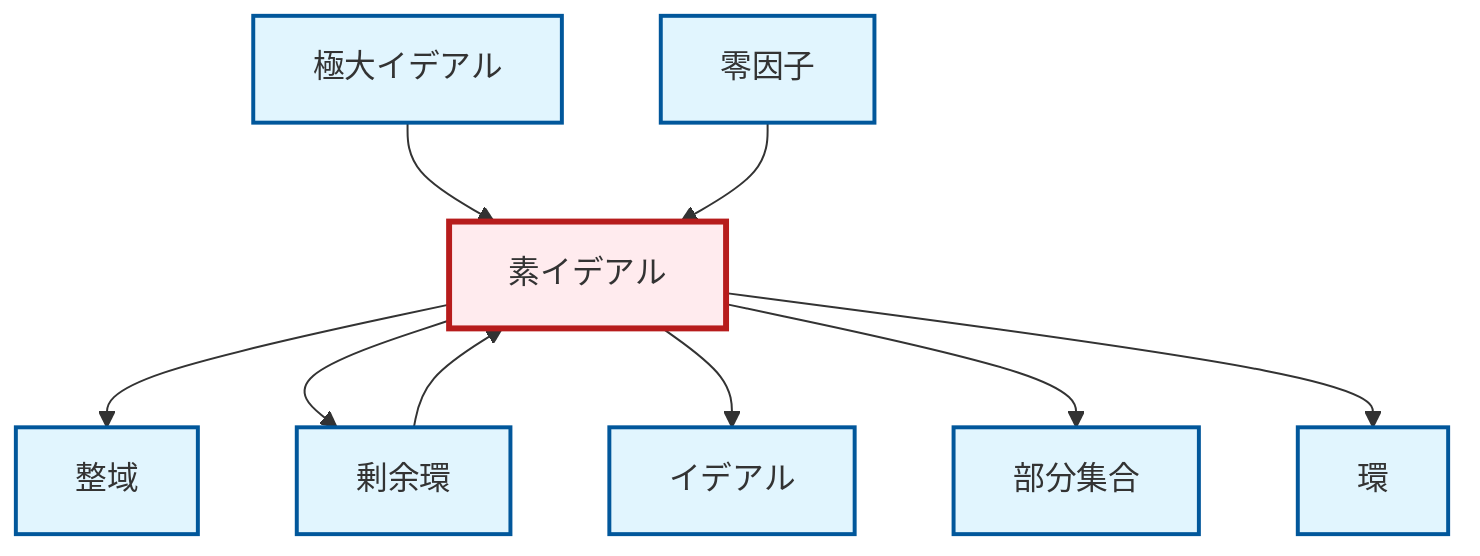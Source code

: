 graph TD
    classDef definition fill:#e1f5fe,stroke:#01579b,stroke-width:2px
    classDef theorem fill:#f3e5f5,stroke:#4a148c,stroke-width:2px
    classDef axiom fill:#fff3e0,stroke:#e65100,stroke-width:2px
    classDef example fill:#e8f5e9,stroke:#1b5e20,stroke-width:2px
    classDef current fill:#ffebee,stroke:#b71c1c,stroke-width:3px
    def-integral-domain["整域"]:::definition
    def-ideal["イデアル"]:::definition
    def-zero-divisor["零因子"]:::definition
    def-quotient-ring["剰余環"]:::definition
    def-ring["環"]:::definition
    def-prime-ideal["素イデアル"]:::definition
    def-maximal-ideal["極大イデアル"]:::definition
    def-subset["部分集合"]:::definition
    def-prime-ideal --> def-integral-domain
    def-prime-ideal --> def-quotient-ring
    def-quotient-ring --> def-prime-ideal
    def-prime-ideal --> def-ideal
    def-maximal-ideal --> def-prime-ideal
    def-prime-ideal --> def-subset
    def-prime-ideal --> def-ring
    def-zero-divisor --> def-prime-ideal
    class def-prime-ideal current